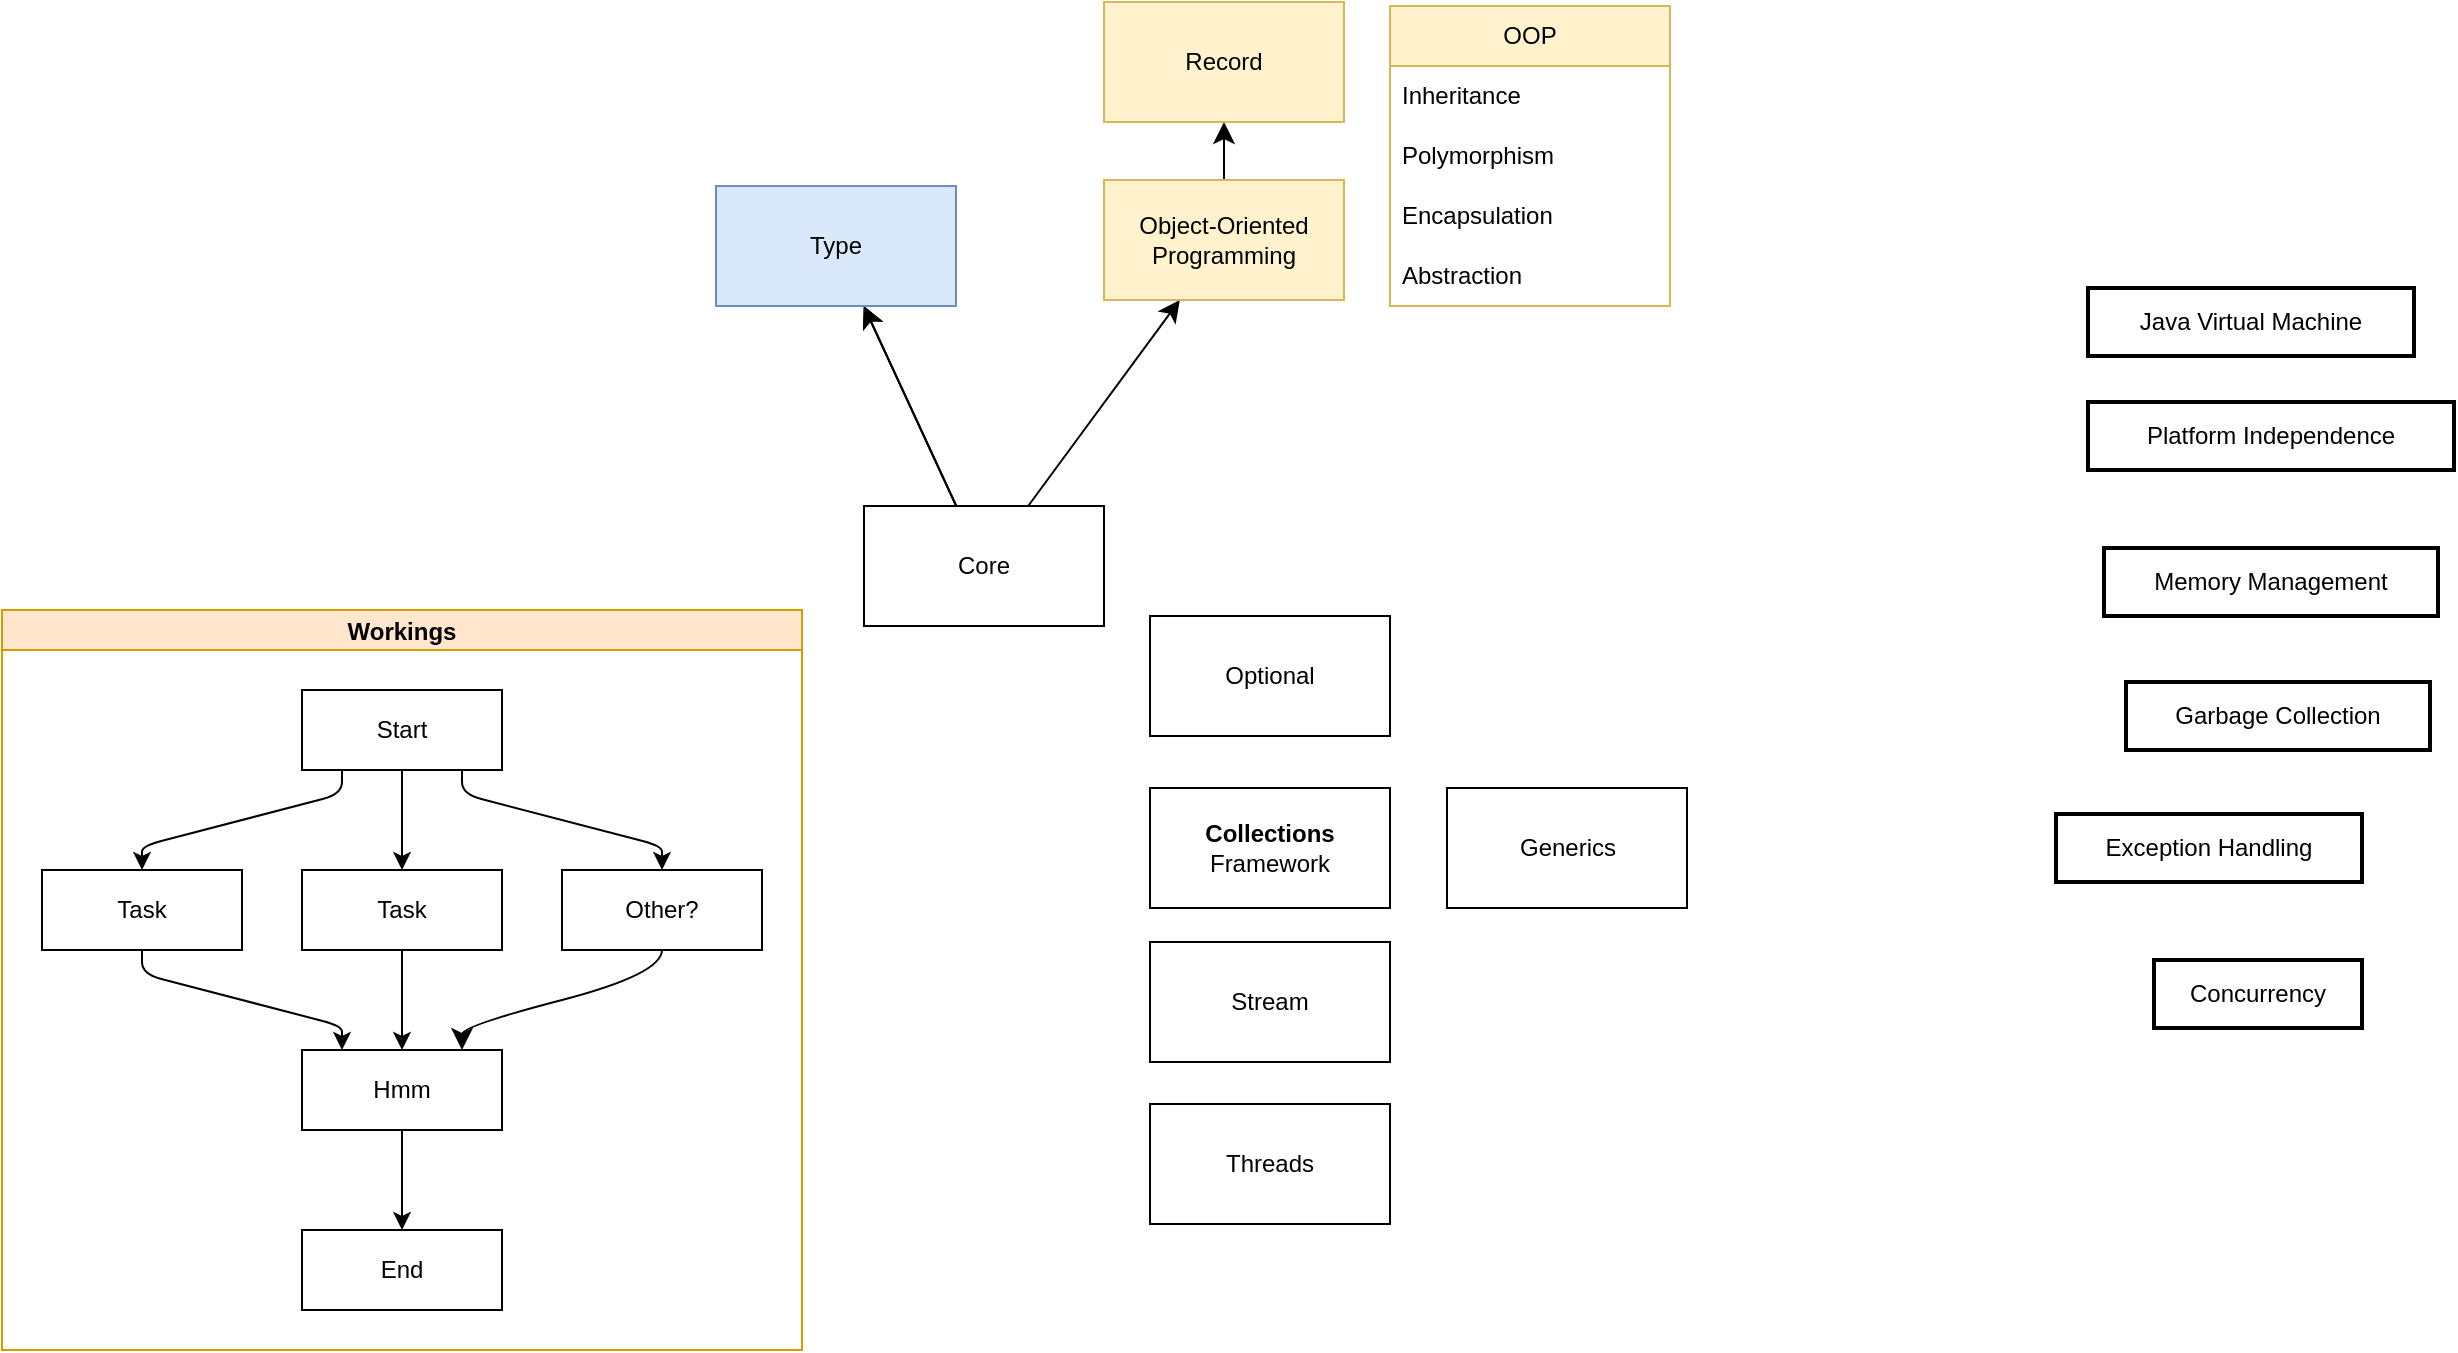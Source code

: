 <mxfile version="24.7.16" pages="5">
  <diagram name="Java" id="DRr1o6Fy77yyPGRX1w4p">
    <mxGraphModel dx="2474" dy="1196" grid="0" gridSize="10" guides="1" tooltips="1" connect="1" arrows="1" fold="1" page="0" pageScale="1" pageWidth="850" pageHeight="1100" math="0" shadow="0">
      <root>
        <mxCell id="0" />
        <mxCell id="1" parent="0" />
        <mxCell id="4" value="Platform Independence" style="whiteSpace=wrap;strokeWidth=2;" parent="1" vertex="1">
          <mxGeometry x="552" y="90" width="183" height="34" as="geometry" />
        </mxCell>
        <mxCell id="6" value="Memory Management" style="whiteSpace=wrap;strokeWidth=2;" parent="1" vertex="1">
          <mxGeometry x="560" y="163" width="167" height="34" as="geometry" />
        </mxCell>
        <mxCell id="7" value="Garbage Collection" style="whiteSpace=wrap;strokeWidth=2;" parent="1" vertex="1">
          <mxGeometry x="571" y="230" width="152" height="34" as="geometry" />
        </mxCell>
        <mxCell id="8" value="Exception Handling" style="whiteSpace=wrap;strokeWidth=2;" parent="1" vertex="1">
          <mxGeometry x="536" y="296" width="153" height="34" as="geometry" />
        </mxCell>
        <mxCell id="9" value="Concurrency" style="whiteSpace=wrap;strokeWidth=2;" parent="1" vertex="1">
          <mxGeometry x="585" y="369" width="104" height="34" as="geometry" />
        </mxCell>
        <mxCell id="15" value="Java Virtual Machine" style="whiteSpace=wrap;strokeWidth=2;" parent="1" vertex="1">
          <mxGeometry x="552" y="33" width="163" height="34" as="geometry" />
        </mxCell>
        <mxCell id="GuU51cK0R8P09dkp39Ko-27" value="" style="edgeStyle=none;curved=1;rounded=0;orthogonalLoop=1;jettySize=auto;html=1;fontSize=12;startSize=8;endSize=8;" parent="1" source="GuU51cK0R8P09dkp39Ko-24" target="GuU51cK0R8P09dkp39Ko-26" edge="1">
          <mxGeometry relative="1" as="geometry" />
        </mxCell>
        <mxCell id="GuU51cK0R8P09dkp39Ko-39" value="" style="edgeStyle=none;curved=1;rounded=0;orthogonalLoop=1;jettySize=auto;html=1;fontSize=12;startSize=8;endSize=8;" parent="1" source="GuU51cK0R8P09dkp39Ko-24" target="GuU51cK0R8P09dkp39Ko-38" edge="1">
          <mxGeometry relative="1" as="geometry" />
        </mxCell>
        <mxCell id="GuU51cK0R8P09dkp39Ko-40" value="" style="edgeStyle=none;curved=1;rounded=0;orthogonalLoop=1;jettySize=auto;html=1;fontSize=12;startSize=8;endSize=8;" parent="1" source="GuU51cK0R8P09dkp39Ko-24" target="GuU51cK0R8P09dkp39Ko-38" edge="1">
          <mxGeometry relative="1" as="geometry" />
        </mxCell>
        <mxCell id="GuU51cK0R8P09dkp39Ko-24" value="&lt;div&gt;Core&lt;/div&gt;" style="whiteSpace=wrap;html=1;" parent="1" vertex="1">
          <mxGeometry x="-60" y="142" width="120" height="60" as="geometry" />
        </mxCell>
        <mxCell id="zhmFYpSgLx_Kk2bhbiPF-15" value="" style="edgeStyle=none;curved=1;rounded=0;orthogonalLoop=1;jettySize=auto;html=1;fontSize=12;startSize=8;endSize=8;" edge="1" parent="1" source="GuU51cK0R8P09dkp39Ko-26" target="7wXIh4XvJJYMpa2QerkG-17">
          <mxGeometry relative="1" as="geometry" />
        </mxCell>
        <mxCell id="GuU51cK0R8P09dkp39Ko-26" value="Object-Oriented Programming" style="whiteSpace=wrap;html=1;verticalAlign=middle;fillColor=#fff2cc;strokeColor=#d6b656;" parent="1" vertex="1">
          <mxGeometry x="60" y="-21" width="120" height="60" as="geometry" />
        </mxCell>
        <mxCell id="GuU51cK0R8P09dkp39Ko-28" value="Workings" style="swimlane;startSize=20;horizontal=1;childLayout=flowLayout;flowOrientation=north;resizable=0;interRankCellSpacing=50;containerType=tree;fontSize=12;fillColor=#ffe6cc;strokeColor=#d79b00;" parent="1" vertex="1">
          <mxGeometry x="-491" y="194" width="400" height="370" as="geometry" />
        </mxCell>
        <mxCell id="GuU51cK0R8P09dkp39Ko-29" value="Start" style="whiteSpace=wrap;html=1;" parent="GuU51cK0R8P09dkp39Ko-28" vertex="1">
          <mxGeometry x="150" y="40" width="100" height="40" as="geometry" />
        </mxCell>
        <mxCell id="GuU51cK0R8P09dkp39Ko-30" value="Task" style="whiteSpace=wrap;html=1;" parent="GuU51cK0R8P09dkp39Ko-28" vertex="1">
          <mxGeometry x="20" y="130" width="100" height="40" as="geometry" />
        </mxCell>
        <mxCell id="GuU51cK0R8P09dkp39Ko-31" value="" style="html=1;rounded=1;curved=0;sourcePerimeterSpacing=0;targetPerimeterSpacing=0;startSize=6;endSize=6;fontSize=12;noEdgeStyle=1;orthogonal=1;" parent="GuU51cK0R8P09dkp39Ko-28" source="GuU51cK0R8P09dkp39Ko-29" target="GuU51cK0R8P09dkp39Ko-30" edge="1">
          <mxGeometry relative="1" as="geometry">
            <Array as="points">
              <mxPoint x="170" y="92" />
              <mxPoint x="70" y="118" />
            </Array>
          </mxGeometry>
        </mxCell>
        <mxCell id="GuU51cK0R8P09dkp39Ko-32" value="Task" style="whiteSpace=wrap;html=1;" parent="GuU51cK0R8P09dkp39Ko-28" vertex="1">
          <mxGeometry x="150" y="130" width="100" height="40" as="geometry" />
        </mxCell>
        <mxCell id="GuU51cK0R8P09dkp39Ko-33" value="" style="html=1;rounded=1;curved=0;sourcePerimeterSpacing=0;targetPerimeterSpacing=0;startSize=6;endSize=6;fontSize=12;noEdgeStyle=1;orthogonal=1;" parent="GuU51cK0R8P09dkp39Ko-28" source="GuU51cK0R8P09dkp39Ko-29" target="GuU51cK0R8P09dkp39Ko-32" edge="1">
          <mxGeometry relative="1" as="geometry">
            <Array as="points">
              <mxPoint x="200" y="94" />
              <mxPoint x="200" y="118" />
            </Array>
          </mxGeometry>
        </mxCell>
        <mxCell id="GuU51cK0R8P09dkp39Ko-34" value="Hmm" style="whiteSpace=wrap;html=1;" parent="GuU51cK0R8P09dkp39Ko-28" vertex="1">
          <mxGeometry x="150" y="220" width="100" height="40" as="geometry" />
        </mxCell>
        <mxCell id="GuU51cK0R8P09dkp39Ko-35" value="" style="html=1;rounded=1;curved=0;sourcePerimeterSpacing=0;targetPerimeterSpacing=0;startSize=6;endSize=6;fontSize=12;noEdgeStyle=1;orthogonal=1;" parent="GuU51cK0R8P09dkp39Ko-28" source="GuU51cK0R8P09dkp39Ko-30" target="GuU51cK0R8P09dkp39Ko-34" edge="1">
          <mxGeometry relative="1" as="geometry">
            <Array as="points">
              <mxPoint x="70" y="182" />
              <mxPoint x="170" y="208" />
            </Array>
          </mxGeometry>
        </mxCell>
        <mxCell id="GuU51cK0R8P09dkp39Ko-36" value="" style="html=1;rounded=1;curved=0;sourcePerimeterSpacing=0;targetPerimeterSpacing=0;startSize=6;endSize=6;fontSize=12;noEdgeStyle=1;orthogonal=1;" parent="GuU51cK0R8P09dkp39Ko-28" source="GuU51cK0R8P09dkp39Ko-32" target="GuU51cK0R8P09dkp39Ko-34" edge="1">
          <mxGeometry relative="1" as="geometry">
            <Array as="points">
              <mxPoint x="200" y="182" />
              <mxPoint x="200" y="206" />
            </Array>
          </mxGeometry>
        </mxCell>
        <mxCell id="7wXIh4XvJJYMpa2QerkG-25" value="" style="html=1;rounded=1;curved=0;sourcePerimeterSpacing=0;targetPerimeterSpacing=0;startSize=6;endSize=6;fontSize=12;noEdgeStyle=1;orthogonal=1;" parent="GuU51cK0R8P09dkp39Ko-28" source="GuU51cK0R8P09dkp39Ko-34" target="7wXIh4XvJJYMpa2QerkG-26" edge="1">
          <mxGeometry relative="1" as="geometry">
            <Array as="points">
              <mxPoint x="200" y="272" />
              <mxPoint x="200" y="298" />
            </Array>
            <mxPoint x="-267" y="562" as="sourcePoint" />
          </mxGeometry>
        </mxCell>
        <mxCell id="7wXIh4XvJJYMpa2QerkG-26" value="End" style="whiteSpace=wrap;html=1;" parent="GuU51cK0R8P09dkp39Ko-28" vertex="1">
          <mxGeometry x="150" y="310" width="100" height="40" as="geometry" />
        </mxCell>
        <mxCell id="7wXIh4XvJJYMpa2QerkG-27" value="" style="html=1;rounded=1;curved=0;sourcePerimeterSpacing=0;targetPerimeterSpacing=0;startSize=6;endSize=6;fontSize=12;noEdgeStyle=1;orthogonal=1;" parent="GuU51cK0R8P09dkp39Ko-28" source="GuU51cK0R8P09dkp39Ko-29" target="7wXIh4XvJJYMpa2QerkG-28" edge="1">
          <mxGeometry relative="1" as="geometry">
            <Array as="points">
              <mxPoint x="230" y="92" />
              <mxPoint x="330" y="118" />
            </Array>
            <mxPoint x="-219" y="392" as="sourcePoint" />
          </mxGeometry>
        </mxCell>
        <mxCell id="7wXIh4XvJJYMpa2QerkG-29" style="edgeStyle=none;curved=1;rounded=0;orthogonalLoop=1;jettySize=auto;html=1;fontSize=12;startSize=8;endSize=8;noEdgeStyle=1;orthogonal=1;" parent="GuU51cK0R8P09dkp39Ko-28" source="7wXIh4XvJJYMpa2QerkG-28" target="GuU51cK0R8P09dkp39Ko-34" edge="1">
          <mxGeometry relative="1" as="geometry">
            <Array as="points">
              <mxPoint x="330" y="182" />
              <mxPoint x="230" y="208" />
            </Array>
          </mxGeometry>
        </mxCell>
        <mxCell id="7wXIh4XvJJYMpa2QerkG-28" value="Other?" style="whiteSpace=wrap;html=1;" parent="GuU51cK0R8P09dkp39Ko-28" vertex="1">
          <mxGeometry x="280" y="130" width="100" height="40" as="geometry" />
        </mxCell>
        <mxCell id="GuU51cK0R8P09dkp39Ko-38" value="Type" style="whiteSpace=wrap;html=1;fillColor=#dae8fc;strokeColor=#6c8ebf;" parent="1" vertex="1">
          <mxGeometry x="-134" y="-18" width="120" height="60" as="geometry" />
        </mxCell>
        <mxCell id="GuU51cK0R8P09dkp39Ko-41" value="&lt;b&gt;Collections&lt;/b&gt; Framework" style="whiteSpace=wrap;html=1;" parent="1" vertex="1">
          <mxGeometry x="83" y="283" width="120" height="60" as="geometry" />
        </mxCell>
        <mxCell id="GuU51cK0R8P09dkp39Ko-42" value="Generics" style="whiteSpace=wrap;html=1;" parent="1" vertex="1">
          <mxGeometry x="231.5" y="283" width="120" height="60" as="geometry" />
        </mxCell>
        <mxCell id="7wXIh4XvJJYMpa2QerkG-15" style="edgeStyle=none;curved=1;rounded=0;orthogonalLoop=1;jettySize=auto;html=1;exitX=1;exitY=0.75;exitDx=0;exitDy=0;fontSize=12;startSize=8;endSize=8;" parent="1" source="GuU51cK0R8P09dkp39Ko-41" target="GuU51cK0R8P09dkp39Ko-41" edge="1">
          <mxGeometry relative="1" as="geometry" />
        </mxCell>
        <mxCell id="7wXIh4XvJJYMpa2QerkG-16" value="Stream" style="whiteSpace=wrap;html=1;" parent="1" vertex="1">
          <mxGeometry x="83" y="360" width="120" height="60" as="geometry" />
        </mxCell>
        <mxCell id="7wXIh4XvJJYMpa2QerkG-17" value="Record" style="whiteSpace=wrap;html=1;fillColor=#fff2cc;strokeColor=#d6b656;" parent="1" vertex="1">
          <mxGeometry x="60" y="-110" width="120" height="60" as="geometry" />
        </mxCell>
        <mxCell id="7wXIh4XvJJYMpa2QerkG-18" value="Optional" style="whiteSpace=wrap;html=1;" parent="1" vertex="1">
          <mxGeometry x="83" y="197" width="120" height="60" as="geometry" />
        </mxCell>
        <mxCell id="7wXIh4XvJJYMpa2QerkG-19" value="OOP" style="swimlane;fontStyle=0;childLayout=stackLayout;horizontal=1;startSize=30;horizontalStack=0;resizeParent=1;resizeParentMax=0;resizeLast=0;collapsible=1;marginBottom=0;whiteSpace=wrap;html=1;fillColor=#fff2cc;strokeColor=#d6b656;" parent="1" vertex="1">
          <mxGeometry x="203" y="-108" width="140" height="150" as="geometry" />
        </mxCell>
        <mxCell id="7wXIh4XvJJYMpa2QerkG-20" value="Inheritance" style="text;strokeColor=none;fillColor=none;align=left;verticalAlign=middle;spacingLeft=4;spacingRight=4;overflow=hidden;points=[[0,0.5],[1,0.5]];portConstraint=eastwest;rotatable=0;whiteSpace=wrap;html=1;" parent="7wXIh4XvJJYMpa2QerkG-19" vertex="1">
          <mxGeometry y="30" width="140" height="30" as="geometry" />
        </mxCell>
        <mxCell id="7wXIh4XvJJYMpa2QerkG-21" value="Polymorphism" style="text;strokeColor=none;fillColor=none;align=left;verticalAlign=middle;spacingLeft=4;spacingRight=4;overflow=hidden;points=[[0,0.5],[1,0.5]];portConstraint=eastwest;rotatable=0;whiteSpace=wrap;html=1;" parent="7wXIh4XvJJYMpa2QerkG-19" vertex="1">
          <mxGeometry y="60" width="140" height="30" as="geometry" />
        </mxCell>
        <mxCell id="7wXIh4XvJJYMpa2QerkG-22" value="Encapsulation" style="text;strokeColor=none;fillColor=none;align=left;verticalAlign=middle;spacingLeft=4;spacingRight=4;overflow=hidden;points=[[0,0.5],[1,0.5]];portConstraint=eastwest;rotatable=0;whiteSpace=wrap;html=1;" parent="7wXIh4XvJJYMpa2QerkG-19" vertex="1">
          <mxGeometry y="90" width="140" height="30" as="geometry" />
        </mxCell>
        <mxCell id="7wXIh4XvJJYMpa2QerkG-23" value="Abstraction" style="text;strokeColor=none;fillColor=none;align=left;verticalAlign=middle;spacingLeft=4;spacingRight=4;overflow=hidden;points=[[0,0.5],[1,0.5]];portConstraint=eastwest;rotatable=0;whiteSpace=wrap;html=1;" parent="7wXIh4XvJJYMpa2QerkG-19" vertex="1">
          <mxGeometry y="120" width="140" height="30" as="geometry" />
        </mxCell>
        <mxCell id="zhmFYpSgLx_Kk2bhbiPF-16" value="Threads" style="whiteSpace=wrap;html=1;" vertex="1" parent="1">
          <mxGeometry x="83" y="441" width="120" height="60" as="geometry" />
        </mxCell>
      </root>
    </mxGraphModel>
  </diagram>
  <diagram id="ucsflzZs6Nep-z_W16yZ" name="JavaScript">
    <mxGraphModel dx="1434" dy="804" grid="0" gridSize="10" guides="1" tooltips="1" connect="1" arrows="1" fold="1" page="0" pageScale="1" pageWidth="850" pageHeight="1100" math="0" shadow="0">
      <root>
        <mxCell id="0" />
        <mxCell id="1" parent="0" />
      </root>
    </mxGraphModel>
  </diagram>
  <diagram id="lyWx6grwJTbsv6SXd4j2" name="PHP">
    <mxGraphModel dx="1434" dy="804" grid="0" gridSize="10" guides="1" tooltips="1" connect="1" arrows="1" fold="1" page="0" pageScale="1" pageWidth="850" pageHeight="1100" math="0" shadow="0">
      <root>
        <mxCell id="0" />
        <mxCell id="1" parent="0" />
      </root>
    </mxGraphModel>
  </diagram>
  <diagram id="AWbEERBa1Gv_ysZ6WEEm" name="Go">
    <mxGraphModel dx="1434" dy="804" grid="0" gridSize="10" guides="1" tooltips="1" connect="1" arrows="1" fold="1" page="0" pageScale="1" pageWidth="850" pageHeight="1100" math="0" shadow="0">
      <root>
        <mxCell id="0" />
        <mxCell id="1" parent="0" />
      </root>
    </mxGraphModel>
  </diagram>
  <diagram id="g_nKj17qtyvE-nA0O8ee" name="CSharp">
    <mxGraphModel dx="1434" dy="804" grid="0" gridSize="10" guides="1" tooltips="1" connect="1" arrows="1" fold="1" page="0" pageScale="1" pageWidth="850" pageHeight="1100" math="0" shadow="0">
      <root>
        <mxCell id="0" />
        <mxCell id="1" parent="0" />
      </root>
    </mxGraphModel>
  </diagram>
</mxfile>
